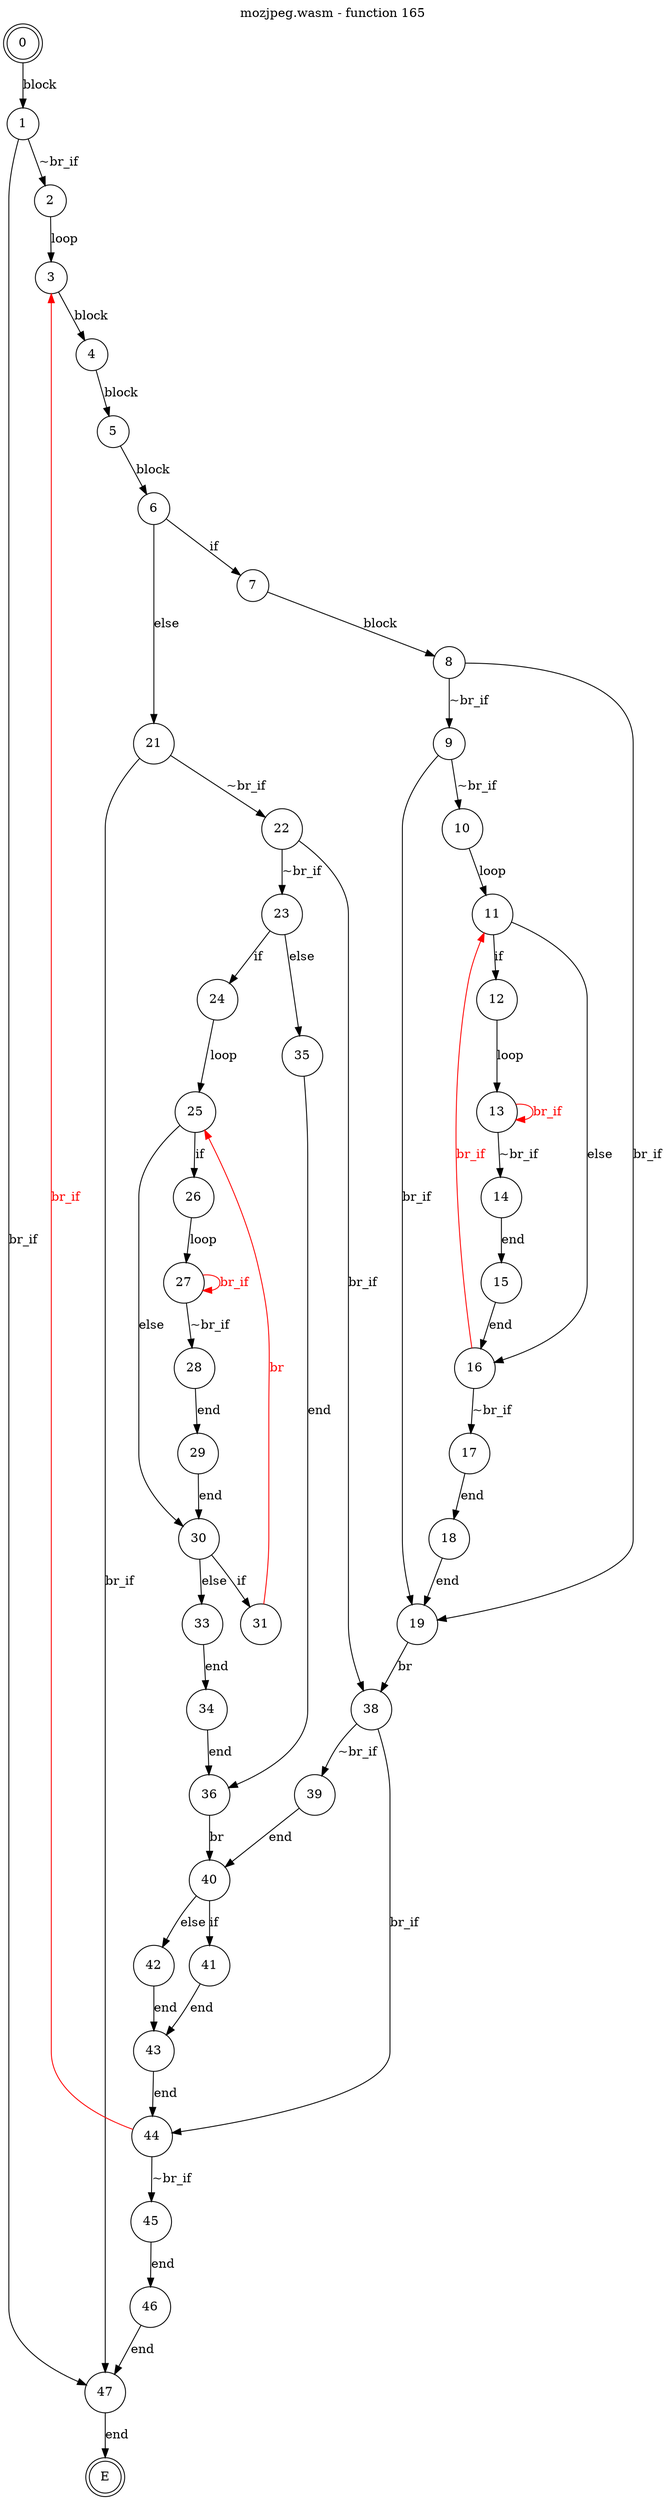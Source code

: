 digraph finite_state_machine {
    label = "mozjpeg.wasm - function 165"
    labelloc =  t
    labelfontsize = 16
    labelfontcolor = black
    labelfontname = "Helvetica"
    node [shape = doublecircle]; 0 E ;
    node [shape = circle];
    0 -> 1[label="block"];
    1 -> 2[label="~br_if"];
    1 -> 47[label="br_if"];
    2 -> 3[label="loop"];
    3 -> 4[label="block"];
    4 -> 5[label="block"];
    5 -> 6[label="block"];
    6 -> 7[label="if"];
    6 -> 21[label="else"];
    7 -> 8[label="block"];
    8 -> 9[label="~br_if"];
    8 -> 19[label="br_if"];
    9 -> 10[label="~br_if"];
    9 -> 19[label="br_if"];
    10 -> 11[label="loop"];
    11 -> 12[label="if"];
    11 -> 16[label="else"];
    12 -> 13[label="loop"];
    13 -> 14[label="~br_if"];
    13 -> 13[color="red" fontcolor="red" label="br_if"];
    14 -> 15[label="end"];
    15 -> 16[label="end"];
    16 -> 17[label="~br_if"];
    16 -> 11[color="red" fontcolor="red" label="br_if"];
    17 -> 18[label="end"];
    18 -> 19[label="end"];
    19 -> 38[label="br"];
    21 -> 22[label="~br_if"];
    21 -> 47[label="br_if"];
    22 -> 23[label="~br_if"];
    22 -> 38[label="br_if"];
    23 -> 24[label="if"];
    23 -> 35[label="else"];
    24 -> 25[label="loop"];
    25 -> 26[label="if"];
    25 -> 30[label="else"];
    26 -> 27[label="loop"];
    27 -> 28[label="~br_if"];
    27 -> 27[color="red" fontcolor="red" label="br_if"];
    28 -> 29[label="end"];
    29 -> 30[label="end"];
    30 -> 31[label="if"];
    30 -> 33[label="else"];
    31 -> 25[color="red" fontcolor="red" label="br"];
    33 -> 34[label="end"];
    34 -> 36[label="end"];
    35 -> 36[label="end"];
    36 -> 40[label="br"];
    38 -> 39[label="~br_if"];
    38 -> 44[label="br_if"];
    39 -> 40[label="end"];
    40 -> 41[label="if"];
    40 -> 42[label="else"];
    41 -> 43[label="end"];
    42 -> 43[label="end"];
    43 -> 44[label="end"];
    44 -> 45[label="~br_if"];
    44 -> 3[color="red" fontcolor="red" label="br_if"];
    45 -> 46[label="end"];
    46 -> 47[label="end"];
    47 -> E[label="end"];
}
